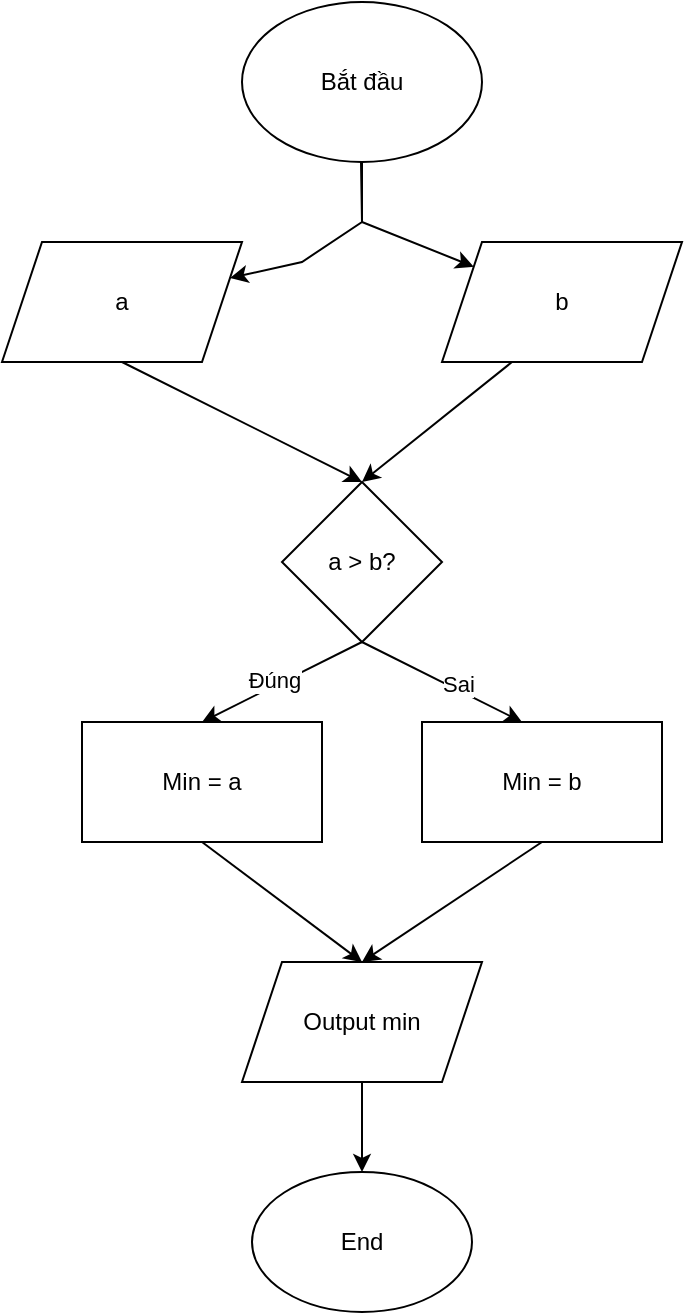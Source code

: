 <mxfile version="26.2.13">
  <diagram name="Trang-1" id="HcSTBCP47rE03VFnDTu5">
    <mxGraphModel dx="948" dy="644" grid="1" gridSize="10" guides="1" tooltips="1" connect="1" arrows="1" fold="1" page="1" pageScale="1" pageWidth="827" pageHeight="1169" math="0" shadow="0">
      <root>
        <mxCell id="0" />
        <mxCell id="1" parent="0" />
        <mxCell id="p9wA5WOMyRCkbdjscX1R-1" value="Bắt đầu" style="ellipse;whiteSpace=wrap;html=1;" vertex="1" parent="1">
          <mxGeometry x="340" width="120" height="80" as="geometry" />
        </mxCell>
        <mxCell id="p9wA5WOMyRCkbdjscX1R-2" value="b" style="shape=parallelogram;perimeter=parallelogramPerimeter;whiteSpace=wrap;html=1;fixedSize=1;" vertex="1" parent="1">
          <mxGeometry x="440" y="120" width="120" height="60" as="geometry" />
        </mxCell>
        <mxCell id="p9wA5WOMyRCkbdjscX1R-3" value="a" style="shape=parallelogram;perimeter=parallelogramPerimeter;whiteSpace=wrap;html=1;fixedSize=1;" vertex="1" parent="1">
          <mxGeometry x="220" y="120" width="120" height="60" as="geometry" />
        </mxCell>
        <mxCell id="p9wA5WOMyRCkbdjscX1R-4" value="" style="endArrow=classic;html=1;rounded=0;" edge="1" parent="1" target="p9wA5WOMyRCkbdjscX1R-3">
          <mxGeometry width="50" height="50" relative="1" as="geometry">
            <mxPoint x="400" y="80" as="sourcePoint" />
            <mxPoint x="390" y="140" as="targetPoint" />
            <Array as="points">
              <mxPoint x="400" y="110" />
              <mxPoint x="370" y="130" />
            </Array>
          </mxGeometry>
        </mxCell>
        <mxCell id="p9wA5WOMyRCkbdjscX1R-5" value="" style="endArrow=classic;html=1;rounded=0;" edge="1" parent="1" target="p9wA5WOMyRCkbdjscX1R-2">
          <mxGeometry width="50" height="50" relative="1" as="geometry">
            <mxPoint x="399.5" y="80" as="sourcePoint" />
            <mxPoint x="399.5" y="150" as="targetPoint" />
            <Array as="points">
              <mxPoint x="400" y="110" />
            </Array>
          </mxGeometry>
        </mxCell>
        <mxCell id="p9wA5WOMyRCkbdjscX1R-6" value="a &amp;gt; b?" style="rhombus;whiteSpace=wrap;html=1;" vertex="1" parent="1">
          <mxGeometry x="360" y="240" width="80" height="80" as="geometry" />
        </mxCell>
        <mxCell id="p9wA5WOMyRCkbdjscX1R-7" value="" style="endArrow=classic;html=1;rounded=0;entryX=0.5;entryY=0;entryDx=0;entryDy=0;" edge="1" parent="1" target="p9wA5WOMyRCkbdjscX1R-6">
          <mxGeometry width="50" height="50" relative="1" as="geometry">
            <mxPoint x="280" y="180" as="sourcePoint" />
            <mxPoint x="330" y="130" as="targetPoint" />
          </mxGeometry>
        </mxCell>
        <mxCell id="p9wA5WOMyRCkbdjscX1R-8" value="" style="endArrow=classic;html=1;rounded=0;" edge="1" parent="1" target="p9wA5WOMyRCkbdjscX1R-2">
          <mxGeometry width="50" height="50" relative="1" as="geometry">
            <mxPoint x="480" y="180" as="sourcePoint" />
            <mxPoint x="530" y="130" as="targetPoint" />
          </mxGeometry>
        </mxCell>
        <mxCell id="p9wA5WOMyRCkbdjscX1R-9" value="" style="endArrow=classic;html=1;rounded=0;entryX=0.5;entryY=0;entryDx=0;entryDy=0;" edge="1" parent="1" target="p9wA5WOMyRCkbdjscX1R-6">
          <mxGeometry width="50" height="50" relative="1" as="geometry">
            <mxPoint x="475" y="180" as="sourcePoint" />
            <mxPoint x="525" y="130" as="targetPoint" />
          </mxGeometry>
        </mxCell>
        <mxCell id="p9wA5WOMyRCkbdjscX1R-10" value="" style="endArrow=classic;html=1;rounded=0;" edge="1" parent="1">
          <mxGeometry width="50" height="50" relative="1" as="geometry">
            <mxPoint x="400" y="320" as="sourcePoint" />
            <mxPoint x="480" y="360" as="targetPoint" />
          </mxGeometry>
        </mxCell>
        <mxCell id="p9wA5WOMyRCkbdjscX1R-11" value="Sai" style="edgeLabel;html=1;align=center;verticalAlign=middle;resizable=0;points=[];" vertex="1" connectable="0" parent="p9wA5WOMyRCkbdjscX1R-10">
          <mxGeometry x="0.16" y="3" relative="1" as="geometry">
            <mxPoint as="offset" />
          </mxGeometry>
        </mxCell>
        <mxCell id="p9wA5WOMyRCkbdjscX1R-12" value="" style="endArrow=classic;html=1;rounded=0;" edge="1" parent="1">
          <mxGeometry width="50" height="50" relative="1" as="geometry">
            <mxPoint x="400" y="320" as="sourcePoint" />
            <mxPoint x="320" y="360" as="targetPoint" />
          </mxGeometry>
        </mxCell>
        <mxCell id="p9wA5WOMyRCkbdjscX1R-15" value="Đúng" style="edgeLabel;html=1;align=center;verticalAlign=middle;resizable=0;points=[];" vertex="1" connectable="0" parent="p9wA5WOMyRCkbdjscX1R-12">
          <mxGeometry x="0.06" y="-4" relative="1" as="geometry">
            <mxPoint y="1" as="offset" />
          </mxGeometry>
        </mxCell>
        <mxCell id="p9wA5WOMyRCkbdjscX1R-16" value="Min = a" style="rounded=0;whiteSpace=wrap;html=1;" vertex="1" parent="1">
          <mxGeometry x="260" y="360" width="120" height="60" as="geometry" />
        </mxCell>
        <mxCell id="p9wA5WOMyRCkbdjscX1R-17" value="Min = b" style="rounded=0;whiteSpace=wrap;html=1;" vertex="1" parent="1">
          <mxGeometry x="430" y="360" width="120" height="60" as="geometry" />
        </mxCell>
        <mxCell id="p9wA5WOMyRCkbdjscX1R-18" value="Output min" style="shape=parallelogram;perimeter=parallelogramPerimeter;whiteSpace=wrap;html=1;fixedSize=1;" vertex="1" parent="1">
          <mxGeometry x="340" y="480" width="120" height="60" as="geometry" />
        </mxCell>
        <mxCell id="p9wA5WOMyRCkbdjscX1R-19" value="" style="endArrow=classic;html=1;rounded=0;entryX=0.5;entryY=0;entryDx=0;entryDy=0;" edge="1" parent="1" target="p9wA5WOMyRCkbdjscX1R-18">
          <mxGeometry width="50" height="50" relative="1" as="geometry">
            <mxPoint x="320" y="420" as="sourcePoint" />
            <mxPoint x="370" y="370" as="targetPoint" />
          </mxGeometry>
        </mxCell>
        <mxCell id="p9wA5WOMyRCkbdjscX1R-20" value="" style="endArrow=classic;html=1;rounded=0;entryX=0.5;entryY=0;entryDx=0;entryDy=0;" edge="1" parent="1" target="p9wA5WOMyRCkbdjscX1R-18">
          <mxGeometry width="50" height="50" relative="1" as="geometry">
            <mxPoint x="490" y="420" as="sourcePoint" />
            <mxPoint x="540" y="370" as="targetPoint" />
          </mxGeometry>
        </mxCell>
        <mxCell id="p9wA5WOMyRCkbdjscX1R-21" value="End" style="ellipse;whiteSpace=wrap;html=1;" vertex="1" parent="1">
          <mxGeometry x="345" y="585" width="110" height="70" as="geometry" />
        </mxCell>
        <mxCell id="p9wA5WOMyRCkbdjscX1R-22" value="" style="endArrow=classic;html=1;rounded=0;entryX=0.5;entryY=0;entryDx=0;entryDy=0;" edge="1" parent="1" target="p9wA5WOMyRCkbdjscX1R-21">
          <mxGeometry width="50" height="50" relative="1" as="geometry">
            <mxPoint x="400" y="540" as="sourcePoint" />
            <mxPoint x="450" y="490" as="targetPoint" />
          </mxGeometry>
        </mxCell>
      </root>
    </mxGraphModel>
  </diagram>
</mxfile>
